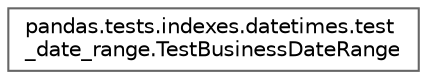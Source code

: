 digraph "Graphical Class Hierarchy"
{
 // LATEX_PDF_SIZE
  bgcolor="transparent";
  edge [fontname=Helvetica,fontsize=10,labelfontname=Helvetica,labelfontsize=10];
  node [fontname=Helvetica,fontsize=10,shape=box,height=0.2,width=0.4];
  rankdir="LR";
  Node0 [id="Node000000",label="pandas.tests.indexes.datetimes.test\l_date_range.TestBusinessDateRange",height=0.2,width=0.4,color="grey40", fillcolor="white", style="filled",URL="$da/d1a/classpandas_1_1tests_1_1indexes_1_1datetimes_1_1test__date__range_1_1TestBusinessDateRange.html",tooltip=" "];
}
